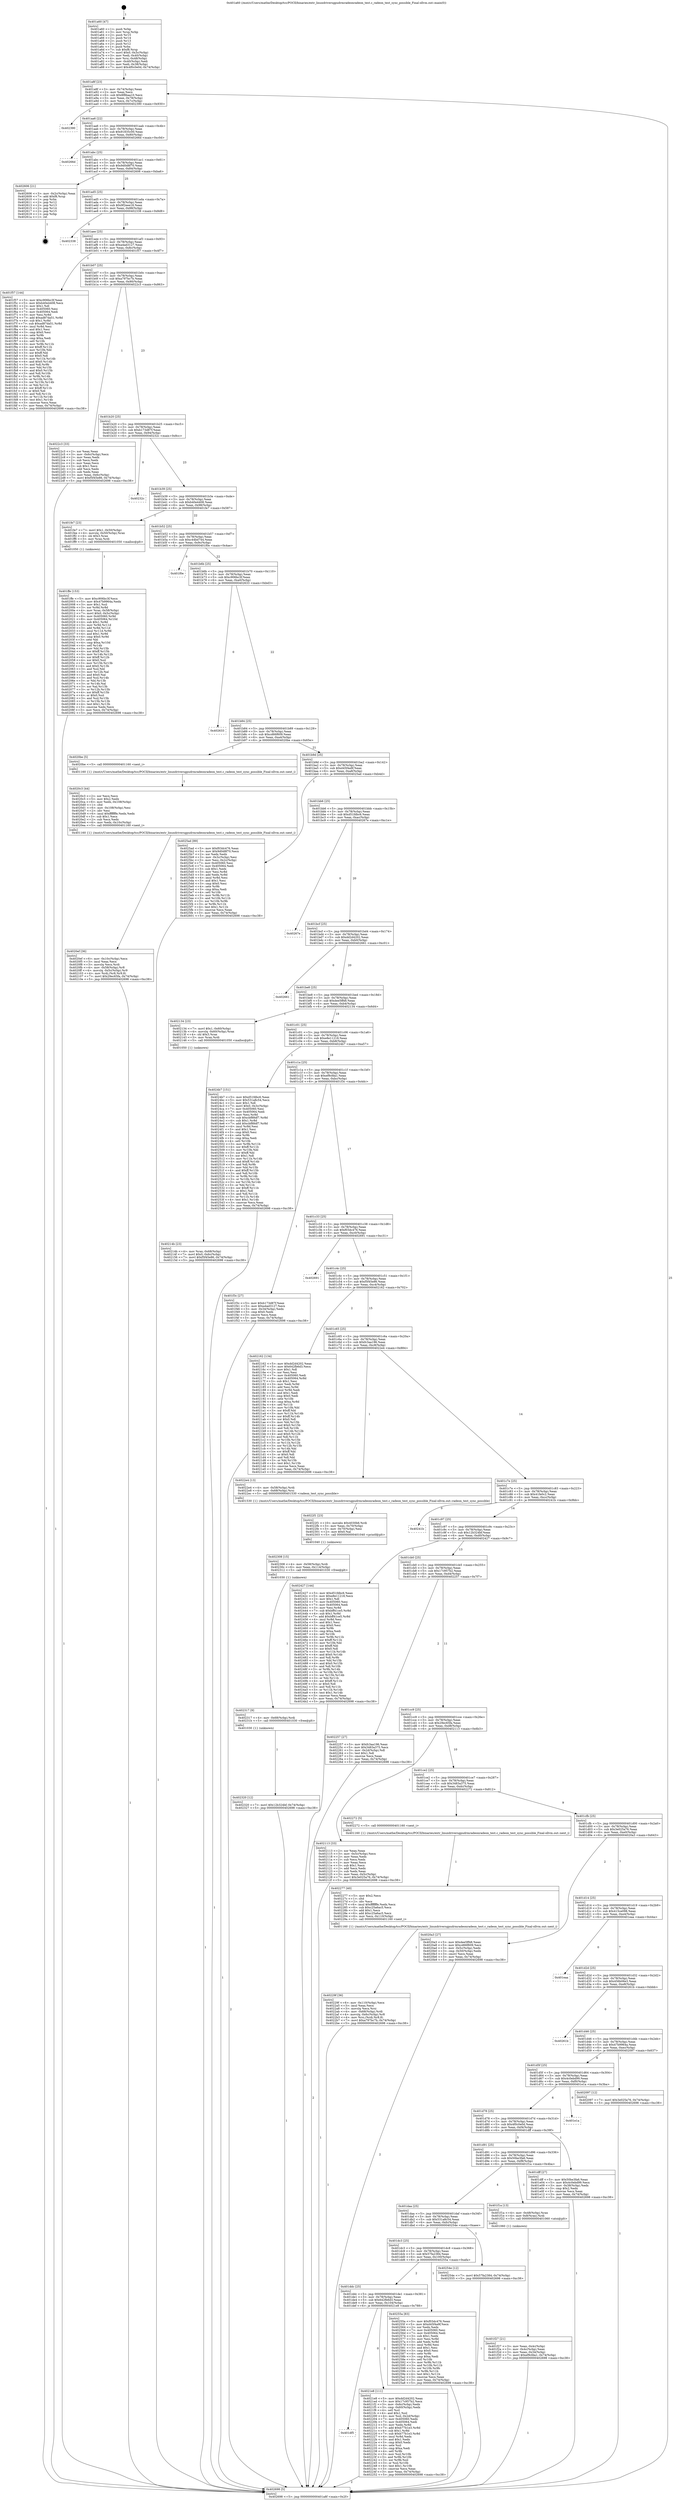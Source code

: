 digraph "0x401a60" {
  label = "0x401a60 (/mnt/c/Users/mathe/Desktop/tcc/POCII/binaries/extr_linuxdriversgpudrmradeonradeon_test.c_radeon_test_sync_possible_Final-ollvm.out::main(0))"
  labelloc = "t"
  node[shape=record]

  Entry [label="",width=0.3,height=0.3,shape=circle,fillcolor=black,style=filled]
  "0x401a8f" [label="{
     0x401a8f [23]\l
     | [instrs]\l
     &nbsp;&nbsp;0x401a8f \<+3\>: mov -0x74(%rbp),%eax\l
     &nbsp;&nbsp;0x401a92 \<+2\>: mov %eax,%ecx\l
     &nbsp;&nbsp;0x401a94 \<+6\>: sub $0x8f8baa10,%ecx\l
     &nbsp;&nbsp;0x401a9a \<+3\>: mov %eax,-0x78(%rbp)\l
     &nbsp;&nbsp;0x401a9d \<+3\>: mov %ecx,-0x7c(%rbp)\l
     &nbsp;&nbsp;0x401aa0 \<+6\>: je 0000000000402390 \<main+0x930\>\l
  }"]
  "0x402390" [label="{
     0x402390\l
  }", style=dashed]
  "0x401aa6" [label="{
     0x401aa6 [22]\l
     | [instrs]\l
     &nbsp;&nbsp;0x401aa6 \<+5\>: jmp 0000000000401aab \<main+0x4b\>\l
     &nbsp;&nbsp;0x401aab \<+3\>: mov -0x78(%rbp),%eax\l
     &nbsp;&nbsp;0x401aae \<+5\>: sub $0x91835c00,%eax\l
     &nbsp;&nbsp;0x401ab3 \<+3\>: mov %eax,-0x80(%rbp)\l
     &nbsp;&nbsp;0x401ab6 \<+6\>: je 000000000040266d \<main+0xc0d\>\l
  }"]
  Exit [label="",width=0.3,height=0.3,shape=circle,fillcolor=black,style=filled,peripheries=2]
  "0x40266d" [label="{
     0x40266d\l
  }", style=dashed]
  "0x401abc" [label="{
     0x401abc [25]\l
     | [instrs]\l
     &nbsp;&nbsp;0x401abc \<+5\>: jmp 0000000000401ac1 \<main+0x61\>\l
     &nbsp;&nbsp;0x401ac1 \<+3\>: mov -0x78(%rbp),%eax\l
     &nbsp;&nbsp;0x401ac4 \<+5\>: sub $0x9d0d8f70,%eax\l
     &nbsp;&nbsp;0x401ac9 \<+6\>: mov %eax,-0x84(%rbp)\l
     &nbsp;&nbsp;0x401acf \<+6\>: je 0000000000402606 \<main+0xba6\>\l
  }"]
  "0x402320" [label="{
     0x402320 [12]\l
     | [instrs]\l
     &nbsp;&nbsp;0x402320 \<+7\>: movl $0x12b324bf,-0x74(%rbp)\l
     &nbsp;&nbsp;0x402327 \<+5\>: jmp 0000000000402698 \<main+0xc38\>\l
  }"]
  "0x402606" [label="{
     0x402606 [21]\l
     | [instrs]\l
     &nbsp;&nbsp;0x402606 \<+3\>: mov -0x2c(%rbp),%eax\l
     &nbsp;&nbsp;0x402609 \<+7\>: add $0xf8,%rsp\l
     &nbsp;&nbsp;0x402610 \<+1\>: pop %rbx\l
     &nbsp;&nbsp;0x402611 \<+2\>: pop %r12\l
     &nbsp;&nbsp;0x402613 \<+2\>: pop %r13\l
     &nbsp;&nbsp;0x402615 \<+2\>: pop %r14\l
     &nbsp;&nbsp;0x402617 \<+2\>: pop %r15\l
     &nbsp;&nbsp;0x402619 \<+1\>: pop %rbp\l
     &nbsp;&nbsp;0x40261a \<+1\>: ret\l
  }"]
  "0x401ad5" [label="{
     0x401ad5 [25]\l
     | [instrs]\l
     &nbsp;&nbsp;0x401ad5 \<+5\>: jmp 0000000000401ada \<main+0x7a\>\l
     &nbsp;&nbsp;0x401ada \<+3\>: mov -0x78(%rbp),%eax\l
     &nbsp;&nbsp;0x401add \<+5\>: sub $0x9f2eee18,%eax\l
     &nbsp;&nbsp;0x401ae2 \<+6\>: mov %eax,-0x88(%rbp)\l
     &nbsp;&nbsp;0x401ae8 \<+6\>: je 0000000000402338 \<main+0x8d8\>\l
  }"]
  "0x402317" [label="{
     0x402317 [9]\l
     | [instrs]\l
     &nbsp;&nbsp;0x402317 \<+4\>: mov -0x68(%rbp),%rdi\l
     &nbsp;&nbsp;0x40231b \<+5\>: call 0000000000401030 \<free@plt\>\l
     | [calls]\l
     &nbsp;&nbsp;0x401030 \{1\} (unknown)\l
  }"]
  "0x402338" [label="{
     0x402338\l
  }", style=dashed]
  "0x401aee" [label="{
     0x401aee [25]\l
     | [instrs]\l
     &nbsp;&nbsp;0x401aee \<+5\>: jmp 0000000000401af3 \<main+0x93\>\l
     &nbsp;&nbsp;0x401af3 \<+3\>: mov -0x78(%rbp),%eax\l
     &nbsp;&nbsp;0x401af6 \<+5\>: sub $0xa4ad3127,%eax\l
     &nbsp;&nbsp;0x401afb \<+6\>: mov %eax,-0x8c(%rbp)\l
     &nbsp;&nbsp;0x401b01 \<+6\>: je 0000000000401f57 \<main+0x4f7\>\l
  }"]
  "0x402308" [label="{
     0x402308 [15]\l
     | [instrs]\l
     &nbsp;&nbsp;0x402308 \<+4\>: mov -0x58(%rbp),%rdi\l
     &nbsp;&nbsp;0x40230c \<+6\>: mov %eax,-0x114(%rbp)\l
     &nbsp;&nbsp;0x402312 \<+5\>: call 0000000000401030 \<free@plt\>\l
     | [calls]\l
     &nbsp;&nbsp;0x401030 \{1\} (unknown)\l
  }"]
  "0x401f57" [label="{
     0x401f57 [144]\l
     | [instrs]\l
     &nbsp;&nbsp;0x401f57 \<+5\>: mov $0xc906bc3f,%eax\l
     &nbsp;&nbsp;0x401f5c \<+5\>: mov $0xb40e4408,%ecx\l
     &nbsp;&nbsp;0x401f61 \<+2\>: mov $0x1,%dl\l
     &nbsp;&nbsp;0x401f63 \<+7\>: mov 0x405060,%esi\l
     &nbsp;&nbsp;0x401f6a \<+7\>: mov 0x405064,%edi\l
     &nbsp;&nbsp;0x401f71 \<+3\>: mov %esi,%r8d\l
     &nbsp;&nbsp;0x401f74 \<+7\>: add $0xad87da51,%r8d\l
     &nbsp;&nbsp;0x401f7b \<+4\>: sub $0x1,%r8d\l
     &nbsp;&nbsp;0x401f7f \<+7\>: sub $0xad87da51,%r8d\l
     &nbsp;&nbsp;0x401f86 \<+4\>: imul %r8d,%esi\l
     &nbsp;&nbsp;0x401f8a \<+3\>: and $0x1,%esi\l
     &nbsp;&nbsp;0x401f8d \<+3\>: cmp $0x0,%esi\l
     &nbsp;&nbsp;0x401f90 \<+4\>: sete %r9b\l
     &nbsp;&nbsp;0x401f94 \<+3\>: cmp $0xa,%edi\l
     &nbsp;&nbsp;0x401f97 \<+4\>: setl %r10b\l
     &nbsp;&nbsp;0x401f9b \<+3\>: mov %r9b,%r11b\l
     &nbsp;&nbsp;0x401f9e \<+4\>: xor $0xff,%r11b\l
     &nbsp;&nbsp;0x401fa2 \<+3\>: mov %r10b,%bl\l
     &nbsp;&nbsp;0x401fa5 \<+3\>: xor $0xff,%bl\l
     &nbsp;&nbsp;0x401fa8 \<+3\>: xor $0x0,%dl\l
     &nbsp;&nbsp;0x401fab \<+3\>: mov %r11b,%r14b\l
     &nbsp;&nbsp;0x401fae \<+4\>: and $0x0,%r14b\l
     &nbsp;&nbsp;0x401fb2 \<+3\>: and %dl,%r9b\l
     &nbsp;&nbsp;0x401fb5 \<+3\>: mov %bl,%r15b\l
     &nbsp;&nbsp;0x401fb8 \<+4\>: and $0x0,%r15b\l
     &nbsp;&nbsp;0x401fbc \<+3\>: and %dl,%r10b\l
     &nbsp;&nbsp;0x401fbf \<+3\>: or %r9b,%r14b\l
     &nbsp;&nbsp;0x401fc2 \<+3\>: or %r10b,%r15b\l
     &nbsp;&nbsp;0x401fc5 \<+3\>: xor %r15b,%r14b\l
     &nbsp;&nbsp;0x401fc8 \<+3\>: or %bl,%r11b\l
     &nbsp;&nbsp;0x401fcb \<+4\>: xor $0xff,%r11b\l
     &nbsp;&nbsp;0x401fcf \<+3\>: or $0x0,%dl\l
     &nbsp;&nbsp;0x401fd2 \<+3\>: and %dl,%r11b\l
     &nbsp;&nbsp;0x401fd5 \<+3\>: or %r11b,%r14b\l
     &nbsp;&nbsp;0x401fd8 \<+4\>: test $0x1,%r14b\l
     &nbsp;&nbsp;0x401fdc \<+3\>: cmovne %ecx,%eax\l
     &nbsp;&nbsp;0x401fdf \<+3\>: mov %eax,-0x74(%rbp)\l
     &nbsp;&nbsp;0x401fe2 \<+5\>: jmp 0000000000402698 \<main+0xc38\>\l
  }"]
  "0x401b07" [label="{
     0x401b07 [25]\l
     | [instrs]\l
     &nbsp;&nbsp;0x401b07 \<+5\>: jmp 0000000000401b0c \<main+0xac\>\l
     &nbsp;&nbsp;0x401b0c \<+3\>: mov -0x78(%rbp),%eax\l
     &nbsp;&nbsp;0x401b0f \<+5\>: sub $0xa797bc7b,%eax\l
     &nbsp;&nbsp;0x401b14 \<+6\>: mov %eax,-0x90(%rbp)\l
     &nbsp;&nbsp;0x401b1a \<+6\>: je 00000000004022c3 \<main+0x863\>\l
  }"]
  "0x4022f1" [label="{
     0x4022f1 [23]\l
     | [instrs]\l
     &nbsp;&nbsp;0x4022f1 \<+10\>: movabs $0x4030b6,%rdi\l
     &nbsp;&nbsp;0x4022fb \<+3\>: mov %eax,-0x70(%rbp)\l
     &nbsp;&nbsp;0x4022fe \<+3\>: mov -0x70(%rbp),%esi\l
     &nbsp;&nbsp;0x402301 \<+2\>: mov $0x0,%al\l
     &nbsp;&nbsp;0x402303 \<+5\>: call 0000000000401040 \<printf@plt\>\l
     | [calls]\l
     &nbsp;&nbsp;0x401040 \{1\} (unknown)\l
  }"]
  "0x4022c3" [label="{
     0x4022c3 [33]\l
     | [instrs]\l
     &nbsp;&nbsp;0x4022c3 \<+2\>: xor %eax,%eax\l
     &nbsp;&nbsp;0x4022c5 \<+3\>: mov -0x6c(%rbp),%ecx\l
     &nbsp;&nbsp;0x4022c8 \<+2\>: mov %eax,%edx\l
     &nbsp;&nbsp;0x4022ca \<+2\>: sub %ecx,%edx\l
     &nbsp;&nbsp;0x4022cc \<+2\>: mov %eax,%ecx\l
     &nbsp;&nbsp;0x4022ce \<+3\>: sub $0x1,%ecx\l
     &nbsp;&nbsp;0x4022d1 \<+2\>: add %ecx,%edx\l
     &nbsp;&nbsp;0x4022d3 \<+2\>: sub %edx,%eax\l
     &nbsp;&nbsp;0x4022d5 \<+3\>: mov %eax,-0x6c(%rbp)\l
     &nbsp;&nbsp;0x4022d8 \<+7\>: movl $0xf5f45e86,-0x74(%rbp)\l
     &nbsp;&nbsp;0x4022df \<+5\>: jmp 0000000000402698 \<main+0xc38\>\l
  }"]
  "0x401b20" [label="{
     0x401b20 [25]\l
     | [instrs]\l
     &nbsp;&nbsp;0x401b20 \<+5\>: jmp 0000000000401b25 \<main+0xc5\>\l
     &nbsp;&nbsp;0x401b25 \<+3\>: mov -0x78(%rbp),%eax\l
     &nbsp;&nbsp;0x401b28 \<+5\>: sub $0xb173d87f,%eax\l
     &nbsp;&nbsp;0x401b2d \<+6\>: mov %eax,-0x94(%rbp)\l
     &nbsp;&nbsp;0x401b33 \<+6\>: je 000000000040232c \<main+0x8cc\>\l
  }"]
  "0x40229f" [label="{
     0x40229f [36]\l
     | [instrs]\l
     &nbsp;&nbsp;0x40229f \<+6\>: mov -0x110(%rbp),%ecx\l
     &nbsp;&nbsp;0x4022a5 \<+3\>: imul %eax,%ecx\l
     &nbsp;&nbsp;0x4022a8 \<+3\>: movslq %ecx,%rsi\l
     &nbsp;&nbsp;0x4022ab \<+4\>: mov -0x68(%rbp),%rdi\l
     &nbsp;&nbsp;0x4022af \<+4\>: movslq -0x6c(%rbp),%r8\l
     &nbsp;&nbsp;0x4022b3 \<+4\>: mov %rsi,(%rdi,%r8,8)\l
     &nbsp;&nbsp;0x4022b7 \<+7\>: movl $0xa797bc7b,-0x74(%rbp)\l
     &nbsp;&nbsp;0x4022be \<+5\>: jmp 0000000000402698 \<main+0xc38\>\l
  }"]
  "0x40232c" [label="{
     0x40232c\l
  }", style=dashed]
  "0x401b39" [label="{
     0x401b39 [25]\l
     | [instrs]\l
     &nbsp;&nbsp;0x401b39 \<+5\>: jmp 0000000000401b3e \<main+0xde\>\l
     &nbsp;&nbsp;0x401b3e \<+3\>: mov -0x78(%rbp),%eax\l
     &nbsp;&nbsp;0x401b41 \<+5\>: sub $0xb40e4408,%eax\l
     &nbsp;&nbsp;0x401b46 \<+6\>: mov %eax,-0x98(%rbp)\l
     &nbsp;&nbsp;0x401b4c \<+6\>: je 0000000000401fe7 \<main+0x587\>\l
  }"]
  "0x402277" [label="{
     0x402277 [40]\l
     | [instrs]\l
     &nbsp;&nbsp;0x402277 \<+5\>: mov $0x2,%ecx\l
     &nbsp;&nbsp;0x40227c \<+1\>: cltd\l
     &nbsp;&nbsp;0x40227d \<+2\>: idiv %ecx\l
     &nbsp;&nbsp;0x40227f \<+6\>: imul $0xfffffffe,%edx,%ecx\l
     &nbsp;&nbsp;0x402285 \<+6\>: sub $0xc25a6ac5,%ecx\l
     &nbsp;&nbsp;0x40228b \<+3\>: add $0x1,%ecx\l
     &nbsp;&nbsp;0x40228e \<+6\>: add $0xc25a6ac5,%ecx\l
     &nbsp;&nbsp;0x402294 \<+6\>: mov %ecx,-0x110(%rbp)\l
     &nbsp;&nbsp;0x40229a \<+5\>: call 0000000000401160 \<next_i\>\l
     | [calls]\l
     &nbsp;&nbsp;0x401160 \{1\} (/mnt/c/Users/mathe/Desktop/tcc/POCII/binaries/extr_linuxdriversgpudrmradeonradeon_test.c_radeon_test_sync_possible_Final-ollvm.out::next_i)\l
  }"]
  "0x401fe7" [label="{
     0x401fe7 [23]\l
     | [instrs]\l
     &nbsp;&nbsp;0x401fe7 \<+7\>: movl $0x1,-0x50(%rbp)\l
     &nbsp;&nbsp;0x401fee \<+4\>: movslq -0x50(%rbp),%rax\l
     &nbsp;&nbsp;0x401ff2 \<+4\>: shl $0x3,%rax\l
     &nbsp;&nbsp;0x401ff6 \<+3\>: mov %rax,%rdi\l
     &nbsp;&nbsp;0x401ff9 \<+5\>: call 0000000000401050 \<malloc@plt\>\l
     | [calls]\l
     &nbsp;&nbsp;0x401050 \{1\} (unknown)\l
  }"]
  "0x401b52" [label="{
     0x401b52 [25]\l
     | [instrs]\l
     &nbsp;&nbsp;0x401b52 \<+5\>: jmp 0000000000401b57 \<main+0xf7\>\l
     &nbsp;&nbsp;0x401b57 \<+3\>: mov -0x78(%rbp),%eax\l
     &nbsp;&nbsp;0x401b5a \<+5\>: sub $0xc44bd744,%eax\l
     &nbsp;&nbsp;0x401b5f \<+6\>: mov %eax,-0x9c(%rbp)\l
     &nbsp;&nbsp;0x401b65 \<+6\>: je 0000000000401f0e \<main+0x4ae\>\l
  }"]
  "0x401df5" [label="{
     0x401df5\l
  }", style=dashed]
  "0x401f0e" [label="{
     0x401f0e\l
  }", style=dashed]
  "0x401b6b" [label="{
     0x401b6b [25]\l
     | [instrs]\l
     &nbsp;&nbsp;0x401b6b \<+5\>: jmp 0000000000401b70 \<main+0x110\>\l
     &nbsp;&nbsp;0x401b70 \<+3\>: mov -0x78(%rbp),%eax\l
     &nbsp;&nbsp;0x401b73 \<+5\>: sub $0xc906bc3f,%eax\l
     &nbsp;&nbsp;0x401b78 \<+6\>: mov %eax,-0xa0(%rbp)\l
     &nbsp;&nbsp;0x401b7e \<+6\>: je 0000000000402633 \<main+0xbd3\>\l
  }"]
  "0x4021e8" [label="{
     0x4021e8 [111]\l
     | [instrs]\l
     &nbsp;&nbsp;0x4021e8 \<+5\>: mov $0xdd2d4202,%eax\l
     &nbsp;&nbsp;0x4021ed \<+5\>: mov $0x17c957b2,%ecx\l
     &nbsp;&nbsp;0x4021f2 \<+3\>: mov -0x6c(%rbp),%edx\l
     &nbsp;&nbsp;0x4021f5 \<+3\>: cmp -0x60(%rbp),%edx\l
     &nbsp;&nbsp;0x4021f8 \<+4\>: setl %sil\l
     &nbsp;&nbsp;0x4021fc \<+4\>: and $0x1,%sil\l
     &nbsp;&nbsp;0x402200 \<+4\>: mov %sil,-0x2d(%rbp)\l
     &nbsp;&nbsp;0x402204 \<+7\>: mov 0x405060,%edx\l
     &nbsp;&nbsp;0x40220b \<+7\>: mov 0x405064,%edi\l
     &nbsp;&nbsp;0x402212 \<+3\>: mov %edx,%r8d\l
     &nbsp;&nbsp;0x402215 \<+7\>: add $0xb77b1e3,%r8d\l
     &nbsp;&nbsp;0x40221c \<+4\>: sub $0x1,%r8d\l
     &nbsp;&nbsp;0x402220 \<+7\>: sub $0xb77b1e3,%r8d\l
     &nbsp;&nbsp;0x402227 \<+4\>: imul %r8d,%edx\l
     &nbsp;&nbsp;0x40222b \<+3\>: and $0x1,%edx\l
     &nbsp;&nbsp;0x40222e \<+3\>: cmp $0x0,%edx\l
     &nbsp;&nbsp;0x402231 \<+4\>: sete %sil\l
     &nbsp;&nbsp;0x402235 \<+3\>: cmp $0xa,%edi\l
     &nbsp;&nbsp;0x402238 \<+4\>: setl %r9b\l
     &nbsp;&nbsp;0x40223c \<+3\>: mov %sil,%r10b\l
     &nbsp;&nbsp;0x40223f \<+3\>: and %r9b,%r10b\l
     &nbsp;&nbsp;0x402242 \<+3\>: xor %r9b,%sil\l
     &nbsp;&nbsp;0x402245 \<+3\>: or %sil,%r10b\l
     &nbsp;&nbsp;0x402248 \<+4\>: test $0x1,%r10b\l
     &nbsp;&nbsp;0x40224c \<+3\>: cmovne %ecx,%eax\l
     &nbsp;&nbsp;0x40224f \<+3\>: mov %eax,-0x74(%rbp)\l
     &nbsp;&nbsp;0x402252 \<+5\>: jmp 0000000000402698 \<main+0xc38\>\l
  }"]
  "0x402633" [label="{
     0x402633\l
  }", style=dashed]
  "0x401b84" [label="{
     0x401b84 [25]\l
     | [instrs]\l
     &nbsp;&nbsp;0x401b84 \<+5\>: jmp 0000000000401b89 \<main+0x129\>\l
     &nbsp;&nbsp;0x401b89 \<+3\>: mov -0x78(%rbp),%eax\l
     &nbsp;&nbsp;0x401b8c \<+5\>: sub $0xcd66f609,%eax\l
     &nbsp;&nbsp;0x401b91 \<+6\>: mov %eax,-0xa4(%rbp)\l
     &nbsp;&nbsp;0x401b97 \<+6\>: je 00000000004020be \<main+0x65e\>\l
  }"]
  "0x401ddc" [label="{
     0x401ddc [25]\l
     | [instrs]\l
     &nbsp;&nbsp;0x401ddc \<+5\>: jmp 0000000000401de1 \<main+0x381\>\l
     &nbsp;&nbsp;0x401de1 \<+3\>: mov -0x78(%rbp),%eax\l
     &nbsp;&nbsp;0x401de4 \<+5\>: sub $0x642fb6d3,%eax\l
     &nbsp;&nbsp;0x401de9 \<+6\>: mov %eax,-0x104(%rbp)\l
     &nbsp;&nbsp;0x401def \<+6\>: je 00000000004021e8 \<main+0x788\>\l
  }"]
  "0x4020be" [label="{
     0x4020be [5]\l
     | [instrs]\l
     &nbsp;&nbsp;0x4020be \<+5\>: call 0000000000401160 \<next_i\>\l
     | [calls]\l
     &nbsp;&nbsp;0x401160 \{1\} (/mnt/c/Users/mathe/Desktop/tcc/POCII/binaries/extr_linuxdriversgpudrmradeonradeon_test.c_radeon_test_sync_possible_Final-ollvm.out::next_i)\l
  }"]
  "0x401b9d" [label="{
     0x401b9d [25]\l
     | [instrs]\l
     &nbsp;&nbsp;0x401b9d \<+5\>: jmp 0000000000401ba2 \<main+0x142\>\l
     &nbsp;&nbsp;0x401ba2 \<+3\>: mov -0x78(%rbp),%eax\l
     &nbsp;&nbsp;0x401ba5 \<+5\>: sub $0xd45f4a9f,%eax\l
     &nbsp;&nbsp;0x401baa \<+6\>: mov %eax,-0xa8(%rbp)\l
     &nbsp;&nbsp;0x401bb0 \<+6\>: je 00000000004025ad \<main+0xb4d\>\l
  }"]
  "0x40255a" [label="{
     0x40255a [83]\l
     | [instrs]\l
     &nbsp;&nbsp;0x40255a \<+5\>: mov $0xf03dc476,%eax\l
     &nbsp;&nbsp;0x40255f \<+5\>: mov $0xd45f4a9f,%ecx\l
     &nbsp;&nbsp;0x402564 \<+2\>: xor %edx,%edx\l
     &nbsp;&nbsp;0x402566 \<+7\>: mov 0x405060,%esi\l
     &nbsp;&nbsp;0x40256d \<+7\>: mov 0x405064,%edi\l
     &nbsp;&nbsp;0x402574 \<+3\>: sub $0x1,%edx\l
     &nbsp;&nbsp;0x402577 \<+3\>: mov %esi,%r8d\l
     &nbsp;&nbsp;0x40257a \<+3\>: add %edx,%r8d\l
     &nbsp;&nbsp;0x40257d \<+4\>: imul %r8d,%esi\l
     &nbsp;&nbsp;0x402581 \<+3\>: and $0x1,%esi\l
     &nbsp;&nbsp;0x402584 \<+3\>: cmp $0x0,%esi\l
     &nbsp;&nbsp;0x402587 \<+4\>: sete %r9b\l
     &nbsp;&nbsp;0x40258b \<+3\>: cmp $0xa,%edi\l
     &nbsp;&nbsp;0x40258e \<+4\>: setl %r10b\l
     &nbsp;&nbsp;0x402592 \<+3\>: mov %r9b,%r11b\l
     &nbsp;&nbsp;0x402595 \<+3\>: and %r10b,%r11b\l
     &nbsp;&nbsp;0x402598 \<+3\>: xor %r10b,%r9b\l
     &nbsp;&nbsp;0x40259b \<+3\>: or %r9b,%r11b\l
     &nbsp;&nbsp;0x40259e \<+4\>: test $0x1,%r11b\l
     &nbsp;&nbsp;0x4025a2 \<+3\>: cmovne %ecx,%eax\l
     &nbsp;&nbsp;0x4025a5 \<+3\>: mov %eax,-0x74(%rbp)\l
     &nbsp;&nbsp;0x4025a8 \<+5\>: jmp 0000000000402698 \<main+0xc38\>\l
  }"]
  "0x4025ad" [label="{
     0x4025ad [89]\l
     | [instrs]\l
     &nbsp;&nbsp;0x4025ad \<+5\>: mov $0xf03dc476,%eax\l
     &nbsp;&nbsp;0x4025b2 \<+5\>: mov $0x9d0d8f70,%ecx\l
     &nbsp;&nbsp;0x4025b7 \<+2\>: xor %edx,%edx\l
     &nbsp;&nbsp;0x4025b9 \<+3\>: mov -0x3c(%rbp),%esi\l
     &nbsp;&nbsp;0x4025bc \<+3\>: mov %esi,-0x2c(%rbp)\l
     &nbsp;&nbsp;0x4025bf \<+7\>: mov 0x405060,%esi\l
     &nbsp;&nbsp;0x4025c6 \<+7\>: mov 0x405064,%edi\l
     &nbsp;&nbsp;0x4025cd \<+3\>: sub $0x1,%edx\l
     &nbsp;&nbsp;0x4025d0 \<+3\>: mov %esi,%r8d\l
     &nbsp;&nbsp;0x4025d3 \<+3\>: add %edx,%r8d\l
     &nbsp;&nbsp;0x4025d6 \<+4\>: imul %r8d,%esi\l
     &nbsp;&nbsp;0x4025da \<+3\>: and $0x1,%esi\l
     &nbsp;&nbsp;0x4025dd \<+3\>: cmp $0x0,%esi\l
     &nbsp;&nbsp;0x4025e0 \<+4\>: sete %r9b\l
     &nbsp;&nbsp;0x4025e4 \<+3\>: cmp $0xa,%edi\l
     &nbsp;&nbsp;0x4025e7 \<+4\>: setl %r10b\l
     &nbsp;&nbsp;0x4025eb \<+3\>: mov %r9b,%r11b\l
     &nbsp;&nbsp;0x4025ee \<+3\>: and %r10b,%r11b\l
     &nbsp;&nbsp;0x4025f1 \<+3\>: xor %r10b,%r9b\l
     &nbsp;&nbsp;0x4025f4 \<+3\>: or %r9b,%r11b\l
     &nbsp;&nbsp;0x4025f7 \<+4\>: test $0x1,%r11b\l
     &nbsp;&nbsp;0x4025fb \<+3\>: cmovne %ecx,%eax\l
     &nbsp;&nbsp;0x4025fe \<+3\>: mov %eax,-0x74(%rbp)\l
     &nbsp;&nbsp;0x402601 \<+5\>: jmp 0000000000402698 \<main+0xc38\>\l
  }"]
  "0x401bb6" [label="{
     0x401bb6 [25]\l
     | [instrs]\l
     &nbsp;&nbsp;0x401bb6 \<+5\>: jmp 0000000000401bbb \<main+0x15b\>\l
     &nbsp;&nbsp;0x401bbb \<+3\>: mov -0x78(%rbp),%eax\l
     &nbsp;&nbsp;0x401bbe \<+5\>: sub $0xd51fdbc6,%eax\l
     &nbsp;&nbsp;0x401bc3 \<+6\>: mov %eax,-0xac(%rbp)\l
     &nbsp;&nbsp;0x401bc9 \<+6\>: je 000000000040267e \<main+0xc1e\>\l
  }"]
  "0x401dc3" [label="{
     0x401dc3 [25]\l
     | [instrs]\l
     &nbsp;&nbsp;0x401dc3 \<+5\>: jmp 0000000000401dc8 \<main+0x368\>\l
     &nbsp;&nbsp;0x401dc8 \<+3\>: mov -0x78(%rbp),%eax\l
     &nbsp;&nbsp;0x401dcb \<+5\>: sub $0x57fa2384,%eax\l
     &nbsp;&nbsp;0x401dd0 \<+6\>: mov %eax,-0x100(%rbp)\l
     &nbsp;&nbsp;0x401dd6 \<+6\>: je 000000000040255a \<main+0xafa\>\l
  }"]
  "0x40267e" [label="{
     0x40267e\l
  }", style=dashed]
  "0x401bcf" [label="{
     0x401bcf [25]\l
     | [instrs]\l
     &nbsp;&nbsp;0x401bcf \<+5\>: jmp 0000000000401bd4 \<main+0x174\>\l
     &nbsp;&nbsp;0x401bd4 \<+3\>: mov -0x78(%rbp),%eax\l
     &nbsp;&nbsp;0x401bd7 \<+5\>: sub $0xdd2d4202,%eax\l
     &nbsp;&nbsp;0x401bdc \<+6\>: mov %eax,-0xb0(%rbp)\l
     &nbsp;&nbsp;0x401be2 \<+6\>: je 0000000000402661 \<main+0xc01\>\l
  }"]
  "0x40254e" [label="{
     0x40254e [12]\l
     | [instrs]\l
     &nbsp;&nbsp;0x40254e \<+7\>: movl $0x57fa2384,-0x74(%rbp)\l
     &nbsp;&nbsp;0x402555 \<+5\>: jmp 0000000000402698 \<main+0xc38\>\l
  }"]
  "0x402661" [label="{
     0x402661\l
  }", style=dashed]
  "0x401be8" [label="{
     0x401be8 [25]\l
     | [instrs]\l
     &nbsp;&nbsp;0x401be8 \<+5\>: jmp 0000000000401bed \<main+0x18d\>\l
     &nbsp;&nbsp;0x401bed \<+3\>: mov -0x78(%rbp),%eax\l
     &nbsp;&nbsp;0x401bf0 \<+5\>: sub $0xdee5ff48,%eax\l
     &nbsp;&nbsp;0x401bf5 \<+6\>: mov %eax,-0xb4(%rbp)\l
     &nbsp;&nbsp;0x401bfb \<+6\>: je 0000000000402134 \<main+0x6d4\>\l
  }"]
  "0x40214b" [label="{
     0x40214b [23]\l
     | [instrs]\l
     &nbsp;&nbsp;0x40214b \<+4\>: mov %rax,-0x68(%rbp)\l
     &nbsp;&nbsp;0x40214f \<+7\>: movl $0x0,-0x6c(%rbp)\l
     &nbsp;&nbsp;0x402156 \<+7\>: movl $0xf5f45e86,-0x74(%rbp)\l
     &nbsp;&nbsp;0x40215d \<+5\>: jmp 0000000000402698 \<main+0xc38\>\l
  }"]
  "0x402134" [label="{
     0x402134 [23]\l
     | [instrs]\l
     &nbsp;&nbsp;0x402134 \<+7\>: movl $0x1,-0x60(%rbp)\l
     &nbsp;&nbsp;0x40213b \<+4\>: movslq -0x60(%rbp),%rax\l
     &nbsp;&nbsp;0x40213f \<+4\>: shl $0x3,%rax\l
     &nbsp;&nbsp;0x402143 \<+3\>: mov %rax,%rdi\l
     &nbsp;&nbsp;0x402146 \<+5\>: call 0000000000401050 \<malloc@plt\>\l
     | [calls]\l
     &nbsp;&nbsp;0x401050 \{1\} (unknown)\l
  }"]
  "0x401c01" [label="{
     0x401c01 [25]\l
     | [instrs]\l
     &nbsp;&nbsp;0x401c01 \<+5\>: jmp 0000000000401c06 \<main+0x1a6\>\l
     &nbsp;&nbsp;0x401c06 \<+3\>: mov -0x78(%rbp),%eax\l
     &nbsp;&nbsp;0x401c09 \<+5\>: sub $0xe8e11218,%eax\l
     &nbsp;&nbsp;0x401c0e \<+6\>: mov %eax,-0xb8(%rbp)\l
     &nbsp;&nbsp;0x401c14 \<+6\>: je 00000000004024b7 \<main+0xa57\>\l
  }"]
  "0x4020ef" [label="{
     0x4020ef [36]\l
     | [instrs]\l
     &nbsp;&nbsp;0x4020ef \<+6\>: mov -0x10c(%rbp),%ecx\l
     &nbsp;&nbsp;0x4020f5 \<+3\>: imul %eax,%ecx\l
     &nbsp;&nbsp;0x4020f8 \<+3\>: movslq %ecx,%rdi\l
     &nbsp;&nbsp;0x4020fb \<+4\>: mov -0x58(%rbp),%r8\l
     &nbsp;&nbsp;0x4020ff \<+4\>: movslq -0x5c(%rbp),%r9\l
     &nbsp;&nbsp;0x402103 \<+4\>: mov %rdi,(%r8,%r9,8)\l
     &nbsp;&nbsp;0x402107 \<+7\>: movl $0x29ec65fa,-0x74(%rbp)\l
     &nbsp;&nbsp;0x40210e \<+5\>: jmp 0000000000402698 \<main+0xc38\>\l
  }"]
  "0x4024b7" [label="{
     0x4024b7 [151]\l
     | [instrs]\l
     &nbsp;&nbsp;0x4024b7 \<+5\>: mov $0xd51fdbc6,%eax\l
     &nbsp;&nbsp;0x4024bc \<+5\>: mov $0x531a8c54,%ecx\l
     &nbsp;&nbsp;0x4024c1 \<+2\>: mov $0x1,%dl\l
     &nbsp;&nbsp;0x4024c3 \<+7\>: movl $0x0,-0x3c(%rbp)\l
     &nbsp;&nbsp;0x4024ca \<+7\>: mov 0x405060,%esi\l
     &nbsp;&nbsp;0x4024d1 \<+7\>: mov 0x405064,%edi\l
     &nbsp;&nbsp;0x4024d8 \<+3\>: mov %esi,%r8d\l
     &nbsp;&nbsp;0x4024db \<+7\>: sub $0xcbf88df7,%r8d\l
     &nbsp;&nbsp;0x4024e2 \<+4\>: sub $0x1,%r8d\l
     &nbsp;&nbsp;0x4024e6 \<+7\>: add $0xcbf88df7,%r8d\l
     &nbsp;&nbsp;0x4024ed \<+4\>: imul %r8d,%esi\l
     &nbsp;&nbsp;0x4024f1 \<+3\>: and $0x1,%esi\l
     &nbsp;&nbsp;0x4024f4 \<+3\>: cmp $0x0,%esi\l
     &nbsp;&nbsp;0x4024f7 \<+4\>: sete %r9b\l
     &nbsp;&nbsp;0x4024fb \<+3\>: cmp $0xa,%edi\l
     &nbsp;&nbsp;0x4024fe \<+4\>: setl %r10b\l
     &nbsp;&nbsp;0x402502 \<+3\>: mov %r9b,%r11b\l
     &nbsp;&nbsp;0x402505 \<+4\>: xor $0xff,%r11b\l
     &nbsp;&nbsp;0x402509 \<+3\>: mov %r10b,%bl\l
     &nbsp;&nbsp;0x40250c \<+3\>: xor $0xff,%bl\l
     &nbsp;&nbsp;0x40250f \<+3\>: xor $0x1,%dl\l
     &nbsp;&nbsp;0x402512 \<+3\>: mov %r11b,%r14b\l
     &nbsp;&nbsp;0x402515 \<+4\>: and $0xff,%r14b\l
     &nbsp;&nbsp;0x402519 \<+3\>: and %dl,%r9b\l
     &nbsp;&nbsp;0x40251c \<+3\>: mov %bl,%r15b\l
     &nbsp;&nbsp;0x40251f \<+4\>: and $0xff,%r15b\l
     &nbsp;&nbsp;0x402523 \<+3\>: and %dl,%r10b\l
     &nbsp;&nbsp;0x402526 \<+3\>: or %r9b,%r14b\l
     &nbsp;&nbsp;0x402529 \<+3\>: or %r10b,%r15b\l
     &nbsp;&nbsp;0x40252c \<+3\>: xor %r15b,%r14b\l
     &nbsp;&nbsp;0x40252f \<+3\>: or %bl,%r11b\l
     &nbsp;&nbsp;0x402532 \<+4\>: xor $0xff,%r11b\l
     &nbsp;&nbsp;0x402536 \<+3\>: or $0x1,%dl\l
     &nbsp;&nbsp;0x402539 \<+3\>: and %dl,%r11b\l
     &nbsp;&nbsp;0x40253c \<+3\>: or %r11b,%r14b\l
     &nbsp;&nbsp;0x40253f \<+4\>: test $0x1,%r14b\l
     &nbsp;&nbsp;0x402543 \<+3\>: cmovne %ecx,%eax\l
     &nbsp;&nbsp;0x402546 \<+3\>: mov %eax,-0x74(%rbp)\l
     &nbsp;&nbsp;0x402549 \<+5\>: jmp 0000000000402698 \<main+0xc38\>\l
  }"]
  "0x401c1a" [label="{
     0x401c1a [25]\l
     | [instrs]\l
     &nbsp;&nbsp;0x401c1a \<+5\>: jmp 0000000000401c1f \<main+0x1bf\>\l
     &nbsp;&nbsp;0x401c1f \<+3\>: mov -0x78(%rbp),%eax\l
     &nbsp;&nbsp;0x401c22 \<+5\>: sub $0xef9cfda1,%eax\l
     &nbsp;&nbsp;0x401c27 \<+6\>: mov %eax,-0xbc(%rbp)\l
     &nbsp;&nbsp;0x401c2d \<+6\>: je 0000000000401f3c \<main+0x4dc\>\l
  }"]
  "0x4020c3" [label="{
     0x4020c3 [44]\l
     | [instrs]\l
     &nbsp;&nbsp;0x4020c3 \<+2\>: xor %ecx,%ecx\l
     &nbsp;&nbsp;0x4020c5 \<+5\>: mov $0x2,%edx\l
     &nbsp;&nbsp;0x4020ca \<+6\>: mov %edx,-0x108(%rbp)\l
     &nbsp;&nbsp;0x4020d0 \<+1\>: cltd\l
     &nbsp;&nbsp;0x4020d1 \<+6\>: mov -0x108(%rbp),%esi\l
     &nbsp;&nbsp;0x4020d7 \<+2\>: idiv %esi\l
     &nbsp;&nbsp;0x4020d9 \<+6\>: imul $0xfffffffe,%edx,%edx\l
     &nbsp;&nbsp;0x4020df \<+3\>: sub $0x1,%ecx\l
     &nbsp;&nbsp;0x4020e2 \<+2\>: sub %ecx,%edx\l
     &nbsp;&nbsp;0x4020e4 \<+6\>: mov %edx,-0x10c(%rbp)\l
     &nbsp;&nbsp;0x4020ea \<+5\>: call 0000000000401160 \<next_i\>\l
     | [calls]\l
     &nbsp;&nbsp;0x401160 \{1\} (/mnt/c/Users/mathe/Desktop/tcc/POCII/binaries/extr_linuxdriversgpudrmradeonradeon_test.c_radeon_test_sync_possible_Final-ollvm.out::next_i)\l
  }"]
  "0x401f3c" [label="{
     0x401f3c [27]\l
     | [instrs]\l
     &nbsp;&nbsp;0x401f3c \<+5\>: mov $0xb173d87f,%eax\l
     &nbsp;&nbsp;0x401f41 \<+5\>: mov $0xa4ad3127,%ecx\l
     &nbsp;&nbsp;0x401f46 \<+3\>: mov -0x34(%rbp),%edx\l
     &nbsp;&nbsp;0x401f49 \<+3\>: cmp $0x0,%edx\l
     &nbsp;&nbsp;0x401f4c \<+3\>: cmove %ecx,%eax\l
     &nbsp;&nbsp;0x401f4f \<+3\>: mov %eax,-0x74(%rbp)\l
     &nbsp;&nbsp;0x401f52 \<+5\>: jmp 0000000000402698 \<main+0xc38\>\l
  }"]
  "0x401c33" [label="{
     0x401c33 [25]\l
     | [instrs]\l
     &nbsp;&nbsp;0x401c33 \<+5\>: jmp 0000000000401c38 \<main+0x1d8\>\l
     &nbsp;&nbsp;0x401c38 \<+3\>: mov -0x78(%rbp),%eax\l
     &nbsp;&nbsp;0x401c3b \<+5\>: sub $0xf03dc476,%eax\l
     &nbsp;&nbsp;0x401c40 \<+6\>: mov %eax,-0xc0(%rbp)\l
     &nbsp;&nbsp;0x401c46 \<+6\>: je 0000000000402691 \<main+0xc31\>\l
  }"]
  "0x401ffe" [label="{
     0x401ffe [153]\l
     | [instrs]\l
     &nbsp;&nbsp;0x401ffe \<+5\>: mov $0xc906bc3f,%ecx\l
     &nbsp;&nbsp;0x402003 \<+5\>: mov $0x47b9964a,%edx\l
     &nbsp;&nbsp;0x402008 \<+3\>: mov $0x1,%sil\l
     &nbsp;&nbsp;0x40200b \<+3\>: xor %r8d,%r8d\l
     &nbsp;&nbsp;0x40200e \<+4\>: mov %rax,-0x58(%rbp)\l
     &nbsp;&nbsp;0x402012 \<+7\>: movl $0x0,-0x5c(%rbp)\l
     &nbsp;&nbsp;0x402019 \<+8\>: mov 0x405060,%r9d\l
     &nbsp;&nbsp;0x402021 \<+8\>: mov 0x405064,%r10d\l
     &nbsp;&nbsp;0x402029 \<+4\>: sub $0x1,%r8d\l
     &nbsp;&nbsp;0x40202d \<+3\>: mov %r9d,%r11d\l
     &nbsp;&nbsp;0x402030 \<+3\>: add %r8d,%r11d\l
     &nbsp;&nbsp;0x402033 \<+4\>: imul %r11d,%r9d\l
     &nbsp;&nbsp;0x402037 \<+4\>: and $0x1,%r9d\l
     &nbsp;&nbsp;0x40203b \<+4\>: cmp $0x0,%r9d\l
     &nbsp;&nbsp;0x40203f \<+3\>: sete %bl\l
     &nbsp;&nbsp;0x402042 \<+4\>: cmp $0xa,%r10d\l
     &nbsp;&nbsp;0x402046 \<+4\>: setl %r14b\l
     &nbsp;&nbsp;0x40204a \<+3\>: mov %bl,%r15b\l
     &nbsp;&nbsp;0x40204d \<+4\>: xor $0xff,%r15b\l
     &nbsp;&nbsp;0x402051 \<+3\>: mov %r14b,%r12b\l
     &nbsp;&nbsp;0x402054 \<+4\>: xor $0xff,%r12b\l
     &nbsp;&nbsp;0x402058 \<+4\>: xor $0x0,%sil\l
     &nbsp;&nbsp;0x40205c \<+3\>: mov %r15b,%r13b\l
     &nbsp;&nbsp;0x40205f \<+4\>: and $0x0,%r13b\l
     &nbsp;&nbsp;0x402063 \<+3\>: and %sil,%bl\l
     &nbsp;&nbsp;0x402066 \<+3\>: mov %r12b,%al\l
     &nbsp;&nbsp;0x402069 \<+2\>: and $0x0,%al\l
     &nbsp;&nbsp;0x40206b \<+3\>: and %sil,%r14b\l
     &nbsp;&nbsp;0x40206e \<+3\>: or %bl,%r13b\l
     &nbsp;&nbsp;0x402071 \<+3\>: or %r14b,%al\l
     &nbsp;&nbsp;0x402074 \<+3\>: xor %al,%r13b\l
     &nbsp;&nbsp;0x402077 \<+3\>: or %r12b,%r15b\l
     &nbsp;&nbsp;0x40207a \<+4\>: xor $0xff,%r15b\l
     &nbsp;&nbsp;0x40207e \<+4\>: or $0x0,%sil\l
     &nbsp;&nbsp;0x402082 \<+3\>: and %sil,%r15b\l
     &nbsp;&nbsp;0x402085 \<+3\>: or %r15b,%r13b\l
     &nbsp;&nbsp;0x402088 \<+4\>: test $0x1,%r13b\l
     &nbsp;&nbsp;0x40208c \<+3\>: cmovne %edx,%ecx\l
     &nbsp;&nbsp;0x40208f \<+3\>: mov %ecx,-0x74(%rbp)\l
     &nbsp;&nbsp;0x402092 \<+5\>: jmp 0000000000402698 \<main+0xc38\>\l
  }"]
  "0x402691" [label="{
     0x402691\l
  }", style=dashed]
  "0x401c4c" [label="{
     0x401c4c [25]\l
     | [instrs]\l
     &nbsp;&nbsp;0x401c4c \<+5\>: jmp 0000000000401c51 \<main+0x1f1\>\l
     &nbsp;&nbsp;0x401c51 \<+3\>: mov -0x78(%rbp),%eax\l
     &nbsp;&nbsp;0x401c54 \<+5\>: sub $0xf5f45e86,%eax\l
     &nbsp;&nbsp;0x401c59 \<+6\>: mov %eax,-0xc4(%rbp)\l
     &nbsp;&nbsp;0x401c5f \<+6\>: je 0000000000402162 \<main+0x702\>\l
  }"]
  "0x401f27" [label="{
     0x401f27 [21]\l
     | [instrs]\l
     &nbsp;&nbsp;0x401f27 \<+3\>: mov %eax,-0x4c(%rbp)\l
     &nbsp;&nbsp;0x401f2a \<+3\>: mov -0x4c(%rbp),%eax\l
     &nbsp;&nbsp;0x401f2d \<+3\>: mov %eax,-0x34(%rbp)\l
     &nbsp;&nbsp;0x401f30 \<+7\>: movl $0xef9cfda1,-0x74(%rbp)\l
     &nbsp;&nbsp;0x401f37 \<+5\>: jmp 0000000000402698 \<main+0xc38\>\l
  }"]
  "0x402162" [label="{
     0x402162 [134]\l
     | [instrs]\l
     &nbsp;&nbsp;0x402162 \<+5\>: mov $0xdd2d4202,%eax\l
     &nbsp;&nbsp;0x402167 \<+5\>: mov $0x642fb6d3,%ecx\l
     &nbsp;&nbsp;0x40216c \<+2\>: mov $0x1,%dl\l
     &nbsp;&nbsp;0x40216e \<+2\>: xor %esi,%esi\l
     &nbsp;&nbsp;0x402170 \<+7\>: mov 0x405060,%edi\l
     &nbsp;&nbsp;0x402177 \<+8\>: mov 0x405064,%r8d\l
     &nbsp;&nbsp;0x40217f \<+3\>: sub $0x1,%esi\l
     &nbsp;&nbsp;0x402182 \<+3\>: mov %edi,%r9d\l
     &nbsp;&nbsp;0x402185 \<+3\>: add %esi,%r9d\l
     &nbsp;&nbsp;0x402188 \<+4\>: imul %r9d,%edi\l
     &nbsp;&nbsp;0x40218c \<+3\>: and $0x1,%edi\l
     &nbsp;&nbsp;0x40218f \<+3\>: cmp $0x0,%edi\l
     &nbsp;&nbsp;0x402192 \<+4\>: sete %r10b\l
     &nbsp;&nbsp;0x402196 \<+4\>: cmp $0xa,%r8d\l
     &nbsp;&nbsp;0x40219a \<+4\>: setl %r11b\l
     &nbsp;&nbsp;0x40219e \<+3\>: mov %r10b,%bl\l
     &nbsp;&nbsp;0x4021a1 \<+3\>: xor $0xff,%bl\l
     &nbsp;&nbsp;0x4021a4 \<+3\>: mov %r11b,%r14b\l
     &nbsp;&nbsp;0x4021a7 \<+4\>: xor $0xff,%r14b\l
     &nbsp;&nbsp;0x4021ab \<+3\>: xor $0x0,%dl\l
     &nbsp;&nbsp;0x4021ae \<+3\>: mov %bl,%r15b\l
     &nbsp;&nbsp;0x4021b1 \<+4\>: and $0x0,%r15b\l
     &nbsp;&nbsp;0x4021b5 \<+3\>: and %dl,%r10b\l
     &nbsp;&nbsp;0x4021b8 \<+3\>: mov %r14b,%r12b\l
     &nbsp;&nbsp;0x4021bb \<+4\>: and $0x0,%r12b\l
     &nbsp;&nbsp;0x4021bf \<+3\>: and %dl,%r11b\l
     &nbsp;&nbsp;0x4021c2 \<+3\>: or %r10b,%r15b\l
     &nbsp;&nbsp;0x4021c5 \<+3\>: or %r11b,%r12b\l
     &nbsp;&nbsp;0x4021c8 \<+3\>: xor %r12b,%r15b\l
     &nbsp;&nbsp;0x4021cb \<+3\>: or %r14b,%bl\l
     &nbsp;&nbsp;0x4021ce \<+3\>: xor $0xff,%bl\l
     &nbsp;&nbsp;0x4021d1 \<+3\>: or $0x0,%dl\l
     &nbsp;&nbsp;0x4021d4 \<+2\>: and %dl,%bl\l
     &nbsp;&nbsp;0x4021d6 \<+3\>: or %bl,%r15b\l
     &nbsp;&nbsp;0x4021d9 \<+4\>: test $0x1,%r15b\l
     &nbsp;&nbsp;0x4021dd \<+3\>: cmovne %ecx,%eax\l
     &nbsp;&nbsp;0x4021e0 \<+3\>: mov %eax,-0x74(%rbp)\l
     &nbsp;&nbsp;0x4021e3 \<+5\>: jmp 0000000000402698 \<main+0xc38\>\l
  }"]
  "0x401c65" [label="{
     0x401c65 [25]\l
     | [instrs]\l
     &nbsp;&nbsp;0x401c65 \<+5\>: jmp 0000000000401c6a \<main+0x20a\>\l
     &nbsp;&nbsp;0x401c6a \<+3\>: mov -0x78(%rbp),%eax\l
     &nbsp;&nbsp;0x401c6d \<+5\>: sub $0xfc3aa196,%eax\l
     &nbsp;&nbsp;0x401c72 \<+6\>: mov %eax,-0xc8(%rbp)\l
     &nbsp;&nbsp;0x401c78 \<+6\>: je 00000000004022e4 \<main+0x884\>\l
  }"]
  "0x401daa" [label="{
     0x401daa [25]\l
     | [instrs]\l
     &nbsp;&nbsp;0x401daa \<+5\>: jmp 0000000000401daf \<main+0x34f\>\l
     &nbsp;&nbsp;0x401daf \<+3\>: mov -0x78(%rbp),%eax\l
     &nbsp;&nbsp;0x401db2 \<+5\>: sub $0x531a8c54,%eax\l
     &nbsp;&nbsp;0x401db7 \<+6\>: mov %eax,-0xfc(%rbp)\l
     &nbsp;&nbsp;0x401dbd \<+6\>: je 000000000040254e \<main+0xaee\>\l
  }"]
  "0x4022e4" [label="{
     0x4022e4 [13]\l
     | [instrs]\l
     &nbsp;&nbsp;0x4022e4 \<+4\>: mov -0x58(%rbp),%rdi\l
     &nbsp;&nbsp;0x4022e8 \<+4\>: mov -0x68(%rbp),%rsi\l
     &nbsp;&nbsp;0x4022ec \<+5\>: call 0000000000401530 \<radeon_test_sync_possible\>\l
     | [calls]\l
     &nbsp;&nbsp;0x401530 \{1\} (/mnt/c/Users/mathe/Desktop/tcc/POCII/binaries/extr_linuxdriversgpudrmradeonradeon_test.c_radeon_test_sync_possible_Final-ollvm.out::radeon_test_sync_possible)\l
  }"]
  "0x401c7e" [label="{
     0x401c7e [25]\l
     | [instrs]\l
     &nbsp;&nbsp;0x401c7e \<+5\>: jmp 0000000000401c83 \<main+0x223\>\l
     &nbsp;&nbsp;0x401c83 \<+3\>: mov -0x78(%rbp),%eax\l
     &nbsp;&nbsp;0x401c86 \<+5\>: sub $0x41fe0c2,%eax\l
     &nbsp;&nbsp;0x401c8b \<+6\>: mov %eax,-0xcc(%rbp)\l
     &nbsp;&nbsp;0x401c91 \<+6\>: je 000000000040241b \<main+0x9bb\>\l
  }"]
  "0x401f1a" [label="{
     0x401f1a [13]\l
     | [instrs]\l
     &nbsp;&nbsp;0x401f1a \<+4\>: mov -0x48(%rbp),%rax\l
     &nbsp;&nbsp;0x401f1e \<+4\>: mov 0x8(%rax),%rdi\l
     &nbsp;&nbsp;0x401f22 \<+5\>: call 0000000000401060 \<atoi@plt\>\l
     | [calls]\l
     &nbsp;&nbsp;0x401060 \{1\} (unknown)\l
  }"]
  "0x40241b" [label="{
     0x40241b\l
  }", style=dashed]
  "0x401c97" [label="{
     0x401c97 [25]\l
     | [instrs]\l
     &nbsp;&nbsp;0x401c97 \<+5\>: jmp 0000000000401c9c \<main+0x23c\>\l
     &nbsp;&nbsp;0x401c9c \<+3\>: mov -0x78(%rbp),%eax\l
     &nbsp;&nbsp;0x401c9f \<+5\>: sub $0x12b324bf,%eax\l
     &nbsp;&nbsp;0x401ca4 \<+6\>: mov %eax,-0xd0(%rbp)\l
     &nbsp;&nbsp;0x401caa \<+6\>: je 0000000000402427 \<main+0x9c7\>\l
  }"]
  "0x401a60" [label="{
     0x401a60 [47]\l
     | [instrs]\l
     &nbsp;&nbsp;0x401a60 \<+1\>: push %rbp\l
     &nbsp;&nbsp;0x401a61 \<+3\>: mov %rsp,%rbp\l
     &nbsp;&nbsp;0x401a64 \<+2\>: push %r15\l
     &nbsp;&nbsp;0x401a66 \<+2\>: push %r14\l
     &nbsp;&nbsp;0x401a68 \<+2\>: push %r13\l
     &nbsp;&nbsp;0x401a6a \<+2\>: push %r12\l
     &nbsp;&nbsp;0x401a6c \<+1\>: push %rbx\l
     &nbsp;&nbsp;0x401a6d \<+7\>: sub $0xf8,%rsp\l
     &nbsp;&nbsp;0x401a74 \<+7\>: movl $0x0,-0x3c(%rbp)\l
     &nbsp;&nbsp;0x401a7b \<+3\>: mov %edi,-0x40(%rbp)\l
     &nbsp;&nbsp;0x401a7e \<+4\>: mov %rsi,-0x48(%rbp)\l
     &nbsp;&nbsp;0x401a82 \<+3\>: mov -0x40(%rbp),%edi\l
     &nbsp;&nbsp;0x401a85 \<+3\>: mov %edi,-0x38(%rbp)\l
     &nbsp;&nbsp;0x401a88 \<+7\>: movl $0x4f0c0e0d,-0x74(%rbp)\l
  }"]
  "0x402427" [label="{
     0x402427 [144]\l
     | [instrs]\l
     &nbsp;&nbsp;0x402427 \<+5\>: mov $0xd51fdbc6,%eax\l
     &nbsp;&nbsp;0x40242c \<+5\>: mov $0xe8e11218,%ecx\l
     &nbsp;&nbsp;0x402431 \<+2\>: mov $0x1,%dl\l
     &nbsp;&nbsp;0x402433 \<+7\>: mov 0x405060,%esi\l
     &nbsp;&nbsp;0x40243a \<+7\>: mov 0x405064,%edi\l
     &nbsp;&nbsp;0x402441 \<+3\>: mov %esi,%r8d\l
     &nbsp;&nbsp;0x402444 \<+7\>: sub $0xbff41ce5,%r8d\l
     &nbsp;&nbsp;0x40244b \<+4\>: sub $0x1,%r8d\l
     &nbsp;&nbsp;0x40244f \<+7\>: add $0xbff41ce5,%r8d\l
     &nbsp;&nbsp;0x402456 \<+4\>: imul %r8d,%esi\l
     &nbsp;&nbsp;0x40245a \<+3\>: and $0x1,%esi\l
     &nbsp;&nbsp;0x40245d \<+3\>: cmp $0x0,%esi\l
     &nbsp;&nbsp;0x402460 \<+4\>: sete %r9b\l
     &nbsp;&nbsp;0x402464 \<+3\>: cmp $0xa,%edi\l
     &nbsp;&nbsp;0x402467 \<+4\>: setl %r10b\l
     &nbsp;&nbsp;0x40246b \<+3\>: mov %r9b,%r11b\l
     &nbsp;&nbsp;0x40246e \<+4\>: xor $0xff,%r11b\l
     &nbsp;&nbsp;0x402472 \<+3\>: mov %r10b,%bl\l
     &nbsp;&nbsp;0x402475 \<+3\>: xor $0xff,%bl\l
     &nbsp;&nbsp;0x402478 \<+3\>: xor $0x0,%dl\l
     &nbsp;&nbsp;0x40247b \<+3\>: mov %r11b,%r14b\l
     &nbsp;&nbsp;0x40247e \<+4\>: and $0x0,%r14b\l
     &nbsp;&nbsp;0x402482 \<+3\>: and %dl,%r9b\l
     &nbsp;&nbsp;0x402485 \<+3\>: mov %bl,%r15b\l
     &nbsp;&nbsp;0x402488 \<+4\>: and $0x0,%r15b\l
     &nbsp;&nbsp;0x40248c \<+3\>: and %dl,%r10b\l
     &nbsp;&nbsp;0x40248f \<+3\>: or %r9b,%r14b\l
     &nbsp;&nbsp;0x402492 \<+3\>: or %r10b,%r15b\l
     &nbsp;&nbsp;0x402495 \<+3\>: xor %r15b,%r14b\l
     &nbsp;&nbsp;0x402498 \<+3\>: or %bl,%r11b\l
     &nbsp;&nbsp;0x40249b \<+4\>: xor $0xff,%r11b\l
     &nbsp;&nbsp;0x40249f \<+3\>: or $0x0,%dl\l
     &nbsp;&nbsp;0x4024a2 \<+3\>: and %dl,%r11b\l
     &nbsp;&nbsp;0x4024a5 \<+3\>: or %r11b,%r14b\l
     &nbsp;&nbsp;0x4024a8 \<+4\>: test $0x1,%r14b\l
     &nbsp;&nbsp;0x4024ac \<+3\>: cmovne %ecx,%eax\l
     &nbsp;&nbsp;0x4024af \<+3\>: mov %eax,-0x74(%rbp)\l
     &nbsp;&nbsp;0x4024b2 \<+5\>: jmp 0000000000402698 \<main+0xc38\>\l
  }"]
  "0x401cb0" [label="{
     0x401cb0 [25]\l
     | [instrs]\l
     &nbsp;&nbsp;0x401cb0 \<+5\>: jmp 0000000000401cb5 \<main+0x255\>\l
     &nbsp;&nbsp;0x401cb5 \<+3\>: mov -0x78(%rbp),%eax\l
     &nbsp;&nbsp;0x401cb8 \<+5\>: sub $0x17c957b2,%eax\l
     &nbsp;&nbsp;0x401cbd \<+6\>: mov %eax,-0xd4(%rbp)\l
     &nbsp;&nbsp;0x401cc3 \<+6\>: je 0000000000402257 \<main+0x7f7\>\l
  }"]
  "0x402698" [label="{
     0x402698 [5]\l
     | [instrs]\l
     &nbsp;&nbsp;0x402698 \<+5\>: jmp 0000000000401a8f \<main+0x2f\>\l
  }"]
  "0x402257" [label="{
     0x402257 [27]\l
     | [instrs]\l
     &nbsp;&nbsp;0x402257 \<+5\>: mov $0xfc3aa196,%eax\l
     &nbsp;&nbsp;0x40225c \<+5\>: mov $0x3483a375,%ecx\l
     &nbsp;&nbsp;0x402261 \<+3\>: mov -0x2d(%rbp),%dl\l
     &nbsp;&nbsp;0x402264 \<+3\>: test $0x1,%dl\l
     &nbsp;&nbsp;0x402267 \<+3\>: cmovne %ecx,%eax\l
     &nbsp;&nbsp;0x40226a \<+3\>: mov %eax,-0x74(%rbp)\l
     &nbsp;&nbsp;0x40226d \<+5\>: jmp 0000000000402698 \<main+0xc38\>\l
  }"]
  "0x401cc9" [label="{
     0x401cc9 [25]\l
     | [instrs]\l
     &nbsp;&nbsp;0x401cc9 \<+5\>: jmp 0000000000401cce \<main+0x26e\>\l
     &nbsp;&nbsp;0x401cce \<+3\>: mov -0x78(%rbp),%eax\l
     &nbsp;&nbsp;0x401cd1 \<+5\>: sub $0x29ec65fa,%eax\l
     &nbsp;&nbsp;0x401cd6 \<+6\>: mov %eax,-0xd8(%rbp)\l
     &nbsp;&nbsp;0x401cdc \<+6\>: je 0000000000402113 \<main+0x6b3\>\l
  }"]
  "0x401d91" [label="{
     0x401d91 [25]\l
     | [instrs]\l
     &nbsp;&nbsp;0x401d91 \<+5\>: jmp 0000000000401d96 \<main+0x336\>\l
     &nbsp;&nbsp;0x401d96 \<+3\>: mov -0x78(%rbp),%eax\l
     &nbsp;&nbsp;0x401d99 \<+5\>: sub $0x50be3fa6,%eax\l
     &nbsp;&nbsp;0x401d9e \<+6\>: mov %eax,-0xf8(%rbp)\l
     &nbsp;&nbsp;0x401da4 \<+6\>: je 0000000000401f1a \<main+0x4ba\>\l
  }"]
  "0x402113" [label="{
     0x402113 [33]\l
     | [instrs]\l
     &nbsp;&nbsp;0x402113 \<+2\>: xor %eax,%eax\l
     &nbsp;&nbsp;0x402115 \<+3\>: mov -0x5c(%rbp),%ecx\l
     &nbsp;&nbsp;0x402118 \<+2\>: mov %eax,%edx\l
     &nbsp;&nbsp;0x40211a \<+2\>: sub %ecx,%edx\l
     &nbsp;&nbsp;0x40211c \<+2\>: mov %eax,%ecx\l
     &nbsp;&nbsp;0x40211e \<+3\>: sub $0x1,%ecx\l
     &nbsp;&nbsp;0x402121 \<+2\>: add %ecx,%edx\l
     &nbsp;&nbsp;0x402123 \<+2\>: sub %edx,%eax\l
     &nbsp;&nbsp;0x402125 \<+3\>: mov %eax,-0x5c(%rbp)\l
     &nbsp;&nbsp;0x402128 \<+7\>: movl $0x3e025a76,-0x74(%rbp)\l
     &nbsp;&nbsp;0x40212f \<+5\>: jmp 0000000000402698 \<main+0xc38\>\l
  }"]
  "0x401ce2" [label="{
     0x401ce2 [25]\l
     | [instrs]\l
     &nbsp;&nbsp;0x401ce2 \<+5\>: jmp 0000000000401ce7 \<main+0x287\>\l
     &nbsp;&nbsp;0x401ce7 \<+3\>: mov -0x78(%rbp),%eax\l
     &nbsp;&nbsp;0x401cea \<+5\>: sub $0x3483a375,%eax\l
     &nbsp;&nbsp;0x401cef \<+6\>: mov %eax,-0xdc(%rbp)\l
     &nbsp;&nbsp;0x401cf5 \<+6\>: je 0000000000402272 \<main+0x812\>\l
  }"]
  "0x401dff" [label="{
     0x401dff [27]\l
     | [instrs]\l
     &nbsp;&nbsp;0x401dff \<+5\>: mov $0x50be3fa6,%eax\l
     &nbsp;&nbsp;0x401e04 \<+5\>: mov $0x4c0ebd99,%ecx\l
     &nbsp;&nbsp;0x401e09 \<+3\>: mov -0x38(%rbp),%edx\l
     &nbsp;&nbsp;0x401e0c \<+3\>: cmp $0x2,%edx\l
     &nbsp;&nbsp;0x401e0f \<+3\>: cmovne %ecx,%eax\l
     &nbsp;&nbsp;0x401e12 \<+3\>: mov %eax,-0x74(%rbp)\l
     &nbsp;&nbsp;0x401e15 \<+5\>: jmp 0000000000402698 \<main+0xc38\>\l
  }"]
  "0x402272" [label="{
     0x402272 [5]\l
     | [instrs]\l
     &nbsp;&nbsp;0x402272 \<+5\>: call 0000000000401160 \<next_i\>\l
     | [calls]\l
     &nbsp;&nbsp;0x401160 \{1\} (/mnt/c/Users/mathe/Desktop/tcc/POCII/binaries/extr_linuxdriversgpudrmradeonradeon_test.c_radeon_test_sync_possible_Final-ollvm.out::next_i)\l
  }"]
  "0x401cfb" [label="{
     0x401cfb [25]\l
     | [instrs]\l
     &nbsp;&nbsp;0x401cfb \<+5\>: jmp 0000000000401d00 \<main+0x2a0\>\l
     &nbsp;&nbsp;0x401d00 \<+3\>: mov -0x78(%rbp),%eax\l
     &nbsp;&nbsp;0x401d03 \<+5\>: sub $0x3e025a76,%eax\l
     &nbsp;&nbsp;0x401d08 \<+6\>: mov %eax,-0xe0(%rbp)\l
     &nbsp;&nbsp;0x401d0e \<+6\>: je 00000000004020a3 \<main+0x643\>\l
  }"]
  "0x401d78" [label="{
     0x401d78 [25]\l
     | [instrs]\l
     &nbsp;&nbsp;0x401d78 \<+5\>: jmp 0000000000401d7d \<main+0x31d\>\l
     &nbsp;&nbsp;0x401d7d \<+3\>: mov -0x78(%rbp),%eax\l
     &nbsp;&nbsp;0x401d80 \<+5\>: sub $0x4f0c0e0d,%eax\l
     &nbsp;&nbsp;0x401d85 \<+6\>: mov %eax,-0xf4(%rbp)\l
     &nbsp;&nbsp;0x401d8b \<+6\>: je 0000000000401dff \<main+0x39f\>\l
  }"]
  "0x4020a3" [label="{
     0x4020a3 [27]\l
     | [instrs]\l
     &nbsp;&nbsp;0x4020a3 \<+5\>: mov $0xdee5ff48,%eax\l
     &nbsp;&nbsp;0x4020a8 \<+5\>: mov $0xcd66f609,%ecx\l
     &nbsp;&nbsp;0x4020ad \<+3\>: mov -0x5c(%rbp),%edx\l
     &nbsp;&nbsp;0x4020b0 \<+3\>: cmp -0x50(%rbp),%edx\l
     &nbsp;&nbsp;0x4020b3 \<+3\>: cmovl %ecx,%eax\l
     &nbsp;&nbsp;0x4020b6 \<+3\>: mov %eax,-0x74(%rbp)\l
     &nbsp;&nbsp;0x4020b9 \<+5\>: jmp 0000000000402698 \<main+0xc38\>\l
  }"]
  "0x401d14" [label="{
     0x401d14 [25]\l
     | [instrs]\l
     &nbsp;&nbsp;0x401d14 \<+5\>: jmp 0000000000401d19 \<main+0x2b9\>\l
     &nbsp;&nbsp;0x401d19 \<+3\>: mov -0x78(%rbp),%eax\l
     &nbsp;&nbsp;0x401d1c \<+5\>: sub $0x415ce098,%eax\l
     &nbsp;&nbsp;0x401d21 \<+6\>: mov %eax,-0xe4(%rbp)\l
     &nbsp;&nbsp;0x401d27 \<+6\>: je 0000000000401eaa \<main+0x44a\>\l
  }"]
  "0x401e1a" [label="{
     0x401e1a\l
  }", style=dashed]
  "0x401eaa" [label="{
     0x401eaa\l
  }", style=dashed]
  "0x401d2d" [label="{
     0x401d2d [25]\l
     | [instrs]\l
     &nbsp;&nbsp;0x401d2d \<+5\>: jmp 0000000000401d32 \<main+0x2d2\>\l
     &nbsp;&nbsp;0x401d32 \<+3\>: mov -0x78(%rbp),%eax\l
     &nbsp;&nbsp;0x401d35 \<+5\>: sub $0x456b06e3,%eax\l
     &nbsp;&nbsp;0x401d3a \<+6\>: mov %eax,-0xe8(%rbp)\l
     &nbsp;&nbsp;0x401d40 \<+6\>: je 000000000040261b \<main+0xbbb\>\l
  }"]
  "0x401d5f" [label="{
     0x401d5f [25]\l
     | [instrs]\l
     &nbsp;&nbsp;0x401d5f \<+5\>: jmp 0000000000401d64 \<main+0x304\>\l
     &nbsp;&nbsp;0x401d64 \<+3\>: mov -0x78(%rbp),%eax\l
     &nbsp;&nbsp;0x401d67 \<+5\>: sub $0x4c0ebd99,%eax\l
     &nbsp;&nbsp;0x401d6c \<+6\>: mov %eax,-0xf0(%rbp)\l
     &nbsp;&nbsp;0x401d72 \<+6\>: je 0000000000401e1a \<main+0x3ba\>\l
  }"]
  "0x40261b" [label="{
     0x40261b\l
  }", style=dashed]
  "0x401d46" [label="{
     0x401d46 [25]\l
     | [instrs]\l
     &nbsp;&nbsp;0x401d46 \<+5\>: jmp 0000000000401d4b \<main+0x2eb\>\l
     &nbsp;&nbsp;0x401d4b \<+3\>: mov -0x78(%rbp),%eax\l
     &nbsp;&nbsp;0x401d4e \<+5\>: sub $0x47b9964a,%eax\l
     &nbsp;&nbsp;0x401d53 \<+6\>: mov %eax,-0xec(%rbp)\l
     &nbsp;&nbsp;0x401d59 \<+6\>: je 0000000000402097 \<main+0x637\>\l
  }"]
  "0x402097" [label="{
     0x402097 [12]\l
     | [instrs]\l
     &nbsp;&nbsp;0x402097 \<+7\>: movl $0x3e025a76,-0x74(%rbp)\l
     &nbsp;&nbsp;0x40209e \<+5\>: jmp 0000000000402698 \<main+0xc38\>\l
  }"]
  Entry -> "0x401a60" [label=" 1"]
  "0x401a8f" -> "0x402390" [label=" 0"]
  "0x401a8f" -> "0x401aa6" [label=" 26"]
  "0x402606" -> Exit [label=" 1"]
  "0x401aa6" -> "0x40266d" [label=" 0"]
  "0x401aa6" -> "0x401abc" [label=" 26"]
  "0x4025ad" -> "0x402698" [label=" 1"]
  "0x401abc" -> "0x402606" [label=" 1"]
  "0x401abc" -> "0x401ad5" [label=" 25"]
  "0x40255a" -> "0x402698" [label=" 1"]
  "0x401ad5" -> "0x402338" [label=" 0"]
  "0x401ad5" -> "0x401aee" [label=" 25"]
  "0x40254e" -> "0x402698" [label=" 1"]
  "0x401aee" -> "0x401f57" [label=" 1"]
  "0x401aee" -> "0x401b07" [label=" 24"]
  "0x4024b7" -> "0x402698" [label=" 1"]
  "0x401b07" -> "0x4022c3" [label=" 1"]
  "0x401b07" -> "0x401b20" [label=" 23"]
  "0x402427" -> "0x402698" [label=" 1"]
  "0x401b20" -> "0x40232c" [label=" 0"]
  "0x401b20" -> "0x401b39" [label=" 23"]
  "0x402320" -> "0x402698" [label=" 1"]
  "0x401b39" -> "0x401fe7" [label=" 1"]
  "0x401b39" -> "0x401b52" [label=" 22"]
  "0x402317" -> "0x402320" [label=" 1"]
  "0x401b52" -> "0x401f0e" [label=" 0"]
  "0x401b52" -> "0x401b6b" [label=" 22"]
  "0x402308" -> "0x402317" [label=" 1"]
  "0x401b6b" -> "0x402633" [label=" 0"]
  "0x401b6b" -> "0x401b84" [label=" 22"]
  "0x4022f1" -> "0x402308" [label=" 1"]
  "0x401b84" -> "0x4020be" [label=" 1"]
  "0x401b84" -> "0x401b9d" [label=" 21"]
  "0x4022c3" -> "0x402698" [label=" 1"]
  "0x401b9d" -> "0x4025ad" [label=" 1"]
  "0x401b9d" -> "0x401bb6" [label=" 20"]
  "0x40229f" -> "0x402698" [label=" 1"]
  "0x401bb6" -> "0x40267e" [label=" 0"]
  "0x401bb6" -> "0x401bcf" [label=" 20"]
  "0x402272" -> "0x402277" [label=" 1"]
  "0x401bcf" -> "0x402661" [label=" 0"]
  "0x401bcf" -> "0x401be8" [label=" 20"]
  "0x402257" -> "0x402698" [label=" 2"]
  "0x401be8" -> "0x402134" [label=" 1"]
  "0x401be8" -> "0x401c01" [label=" 19"]
  "0x401ddc" -> "0x401df5" [label=" 0"]
  "0x401c01" -> "0x4024b7" [label=" 1"]
  "0x401c01" -> "0x401c1a" [label=" 18"]
  "0x401ddc" -> "0x4021e8" [label=" 2"]
  "0x401c1a" -> "0x401f3c" [label=" 1"]
  "0x401c1a" -> "0x401c33" [label=" 17"]
  "0x4022e4" -> "0x4022f1" [label=" 1"]
  "0x401c33" -> "0x402691" [label=" 0"]
  "0x401c33" -> "0x401c4c" [label=" 17"]
  "0x401dc3" -> "0x401ddc" [label=" 2"]
  "0x401c4c" -> "0x402162" [label=" 2"]
  "0x401c4c" -> "0x401c65" [label=" 15"]
  "0x401dc3" -> "0x40255a" [label=" 1"]
  "0x401c65" -> "0x4022e4" [label=" 1"]
  "0x401c65" -> "0x401c7e" [label=" 14"]
  "0x402277" -> "0x40229f" [label=" 1"]
  "0x401c7e" -> "0x40241b" [label=" 0"]
  "0x401c7e" -> "0x401c97" [label=" 14"]
  "0x401daa" -> "0x401dc3" [label=" 3"]
  "0x401c97" -> "0x402427" [label=" 1"]
  "0x401c97" -> "0x401cb0" [label=" 13"]
  "0x4021e8" -> "0x402698" [label=" 2"]
  "0x401cb0" -> "0x402257" [label=" 2"]
  "0x401cb0" -> "0x401cc9" [label=" 11"]
  "0x402162" -> "0x402698" [label=" 2"]
  "0x401cc9" -> "0x402113" [label=" 1"]
  "0x401cc9" -> "0x401ce2" [label=" 10"]
  "0x40214b" -> "0x402698" [label=" 1"]
  "0x401ce2" -> "0x402272" [label=" 1"]
  "0x401ce2" -> "0x401cfb" [label=" 9"]
  "0x402134" -> "0x40214b" [label=" 1"]
  "0x401cfb" -> "0x4020a3" [label=" 2"]
  "0x401cfb" -> "0x401d14" [label=" 7"]
  "0x4020ef" -> "0x402698" [label=" 1"]
  "0x401d14" -> "0x401eaa" [label=" 0"]
  "0x401d14" -> "0x401d2d" [label=" 7"]
  "0x4020c3" -> "0x4020ef" [label=" 1"]
  "0x401d2d" -> "0x40261b" [label=" 0"]
  "0x401d2d" -> "0x401d46" [label=" 7"]
  "0x4020a3" -> "0x402698" [label=" 2"]
  "0x401d46" -> "0x402097" [label=" 1"]
  "0x401d46" -> "0x401d5f" [label=" 6"]
  "0x4020be" -> "0x4020c3" [label=" 1"]
  "0x401d5f" -> "0x401e1a" [label=" 0"]
  "0x401d5f" -> "0x401d78" [label=" 6"]
  "0x402113" -> "0x402698" [label=" 1"]
  "0x401d78" -> "0x401dff" [label=" 1"]
  "0x401d78" -> "0x401d91" [label=" 5"]
  "0x401dff" -> "0x402698" [label=" 1"]
  "0x401a60" -> "0x401a8f" [label=" 1"]
  "0x402698" -> "0x401a8f" [label=" 25"]
  "0x401daa" -> "0x40254e" [label=" 1"]
  "0x401d91" -> "0x401f1a" [label=" 1"]
  "0x401d91" -> "0x401daa" [label=" 4"]
  "0x401f1a" -> "0x401f27" [label=" 1"]
  "0x401f27" -> "0x402698" [label=" 1"]
  "0x401f3c" -> "0x402698" [label=" 1"]
  "0x401f57" -> "0x402698" [label=" 1"]
  "0x401fe7" -> "0x401ffe" [label=" 1"]
  "0x401ffe" -> "0x402698" [label=" 1"]
  "0x402097" -> "0x402698" [label=" 1"]
}
